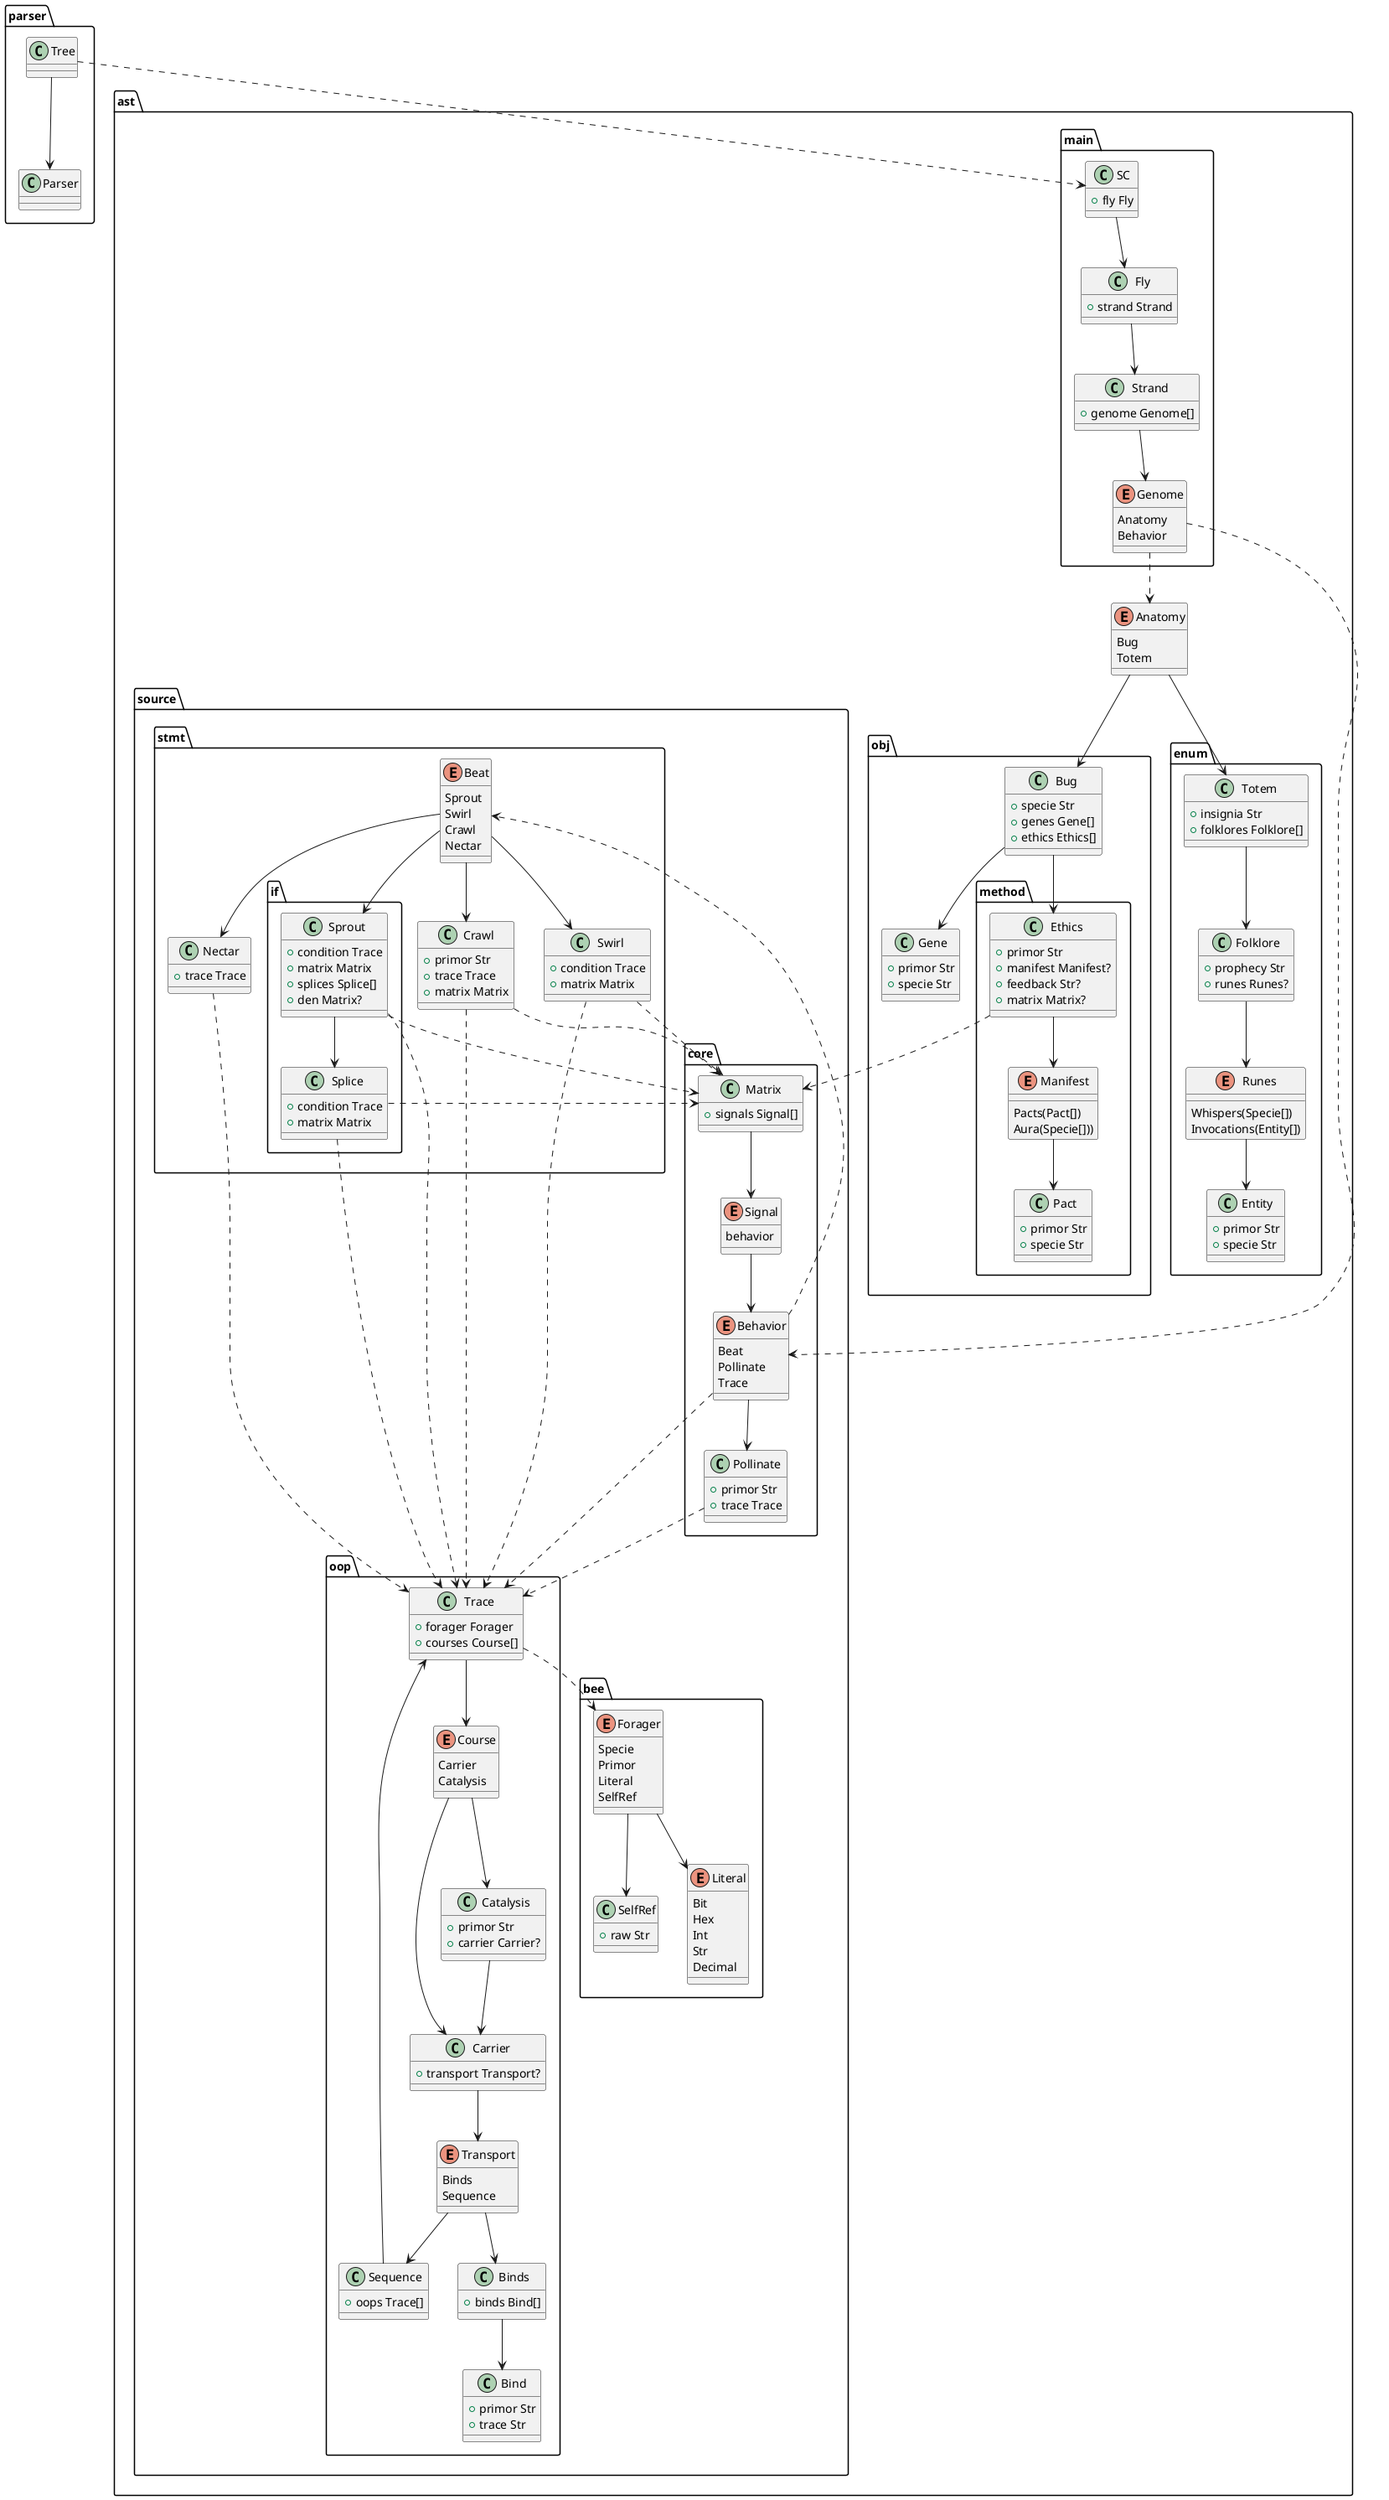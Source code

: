 @startuml AST of DSL from SC language

'!theme crt-amber
'hide circle

package ast {

    class main.SC {
        +fly Fly
    }
    main.SC --> main.Fly

    class main.Fly {
        +strand Strand
    }
    main.Fly --> main.Strand

    class main.Strand {
        +genome Genome[]
    }
    main.Strand --> main.Genome

    enum main.Genome {
        Anatomy
        Behavior
    }
    main.Genome -[dashed]-> Anatomy
    main.Genome -[dashed]-> source.core.Behavior

    enum Anatomy {
        Bug
        Totem
    }
    Anatomy --> obj.Bug
    Anatomy --> enum.Totem
    class enum.Totem {
        +insignia Str
        +folklores Folklore[]
    }
    Totem --> enum.Folklore


    class enum.Folklore {
        +prophecy Str
        +runes Runes?
    }
    Folklore --> enum.Runes

    enum enum.Runes {
        Whispers(Specie[])
        Invocations(Entity[])
    }
    Runes --> enum.Entity

    class enum.Entity {
        +primor Str
        +specie Str
    }

    enum source.core.Behavior {
' Statement
        Beat
' Assign
        Pollinate
' Oop
        Trace
    }
    source.core.Behavior --> source.core.Pollinate
    source.core.Behavior -[dashed]-> source.stmt.Beat
    source.core.Behavior -[dashed]-> source.oop.Trace

    enum source.stmt.Beat {
' IF
        Sprout
' WHILE
        Swirl
' FOR
        Crawl
' RETURN
        Nectar
    }
    source.stmt.Beat --> source.stmt.if.Sprout
    source.stmt.Beat --> source.stmt.Nectar
    source.stmt.Beat --> source.stmt.Swirl
    source.stmt.Beat --> source.stmt.Crawl

    class source.oop.Trace {
        +forager Forager
        +courses Course[]
    }
    source.oop.Trace -[dashed]-> source.bee.Forager
    source.oop.Trace --> source.oop.Course

    enum source.bee.Forager {
        Specie
        Primor
        Literal
        SelfRef
    }
    source.bee.Forager --> source.bee.Literal
    source.bee.Forager --> source.bee.SelfRef

    enum source.oop.Course {
        Carrier
        Catalysis
    }
    source.oop.Course --> source.oop.Carrier
    source.oop.Course --> source.oop.Catalysis

    class source.core.Pollinate {
        +primor Str
        +trace Trace
    }
    source.core.Pollinate -[dashed]-> source.oop.Trace

    class source.stmt.Nectar {
        +trace Trace
    }
    source.stmt.Nectar -[dashed]-> source.oop.Trace

    class source.stmt.if.Sprout {
        +condition Trace
        +matrix Matrix
' elsif
        +splices Splice[]
' else
        +den Matrix?
    }
    source.stmt.if.Sprout -[dashed]-> source.oop.Trace
    source.stmt.if.Sprout -[dashed]-> source.core.Matrix
    source.stmt.if.Sprout --> source.stmt.if.Splice

    class source.stmt.if.Splice {
        +condition Trace
        +matrix Matrix
    }
    source.stmt.if.Splice -[dashed]-> source.oop.Trace
    source.stmt.if.Splice -[dashed]-> source.core.Matrix

    class source.stmt.Swirl {
        +condition Trace
        +matrix Matrix
    }
    source.stmt.Swirl -[dashed]-> source.oop.Trace
    source.stmt.Swirl -[dashed]-> source.core.Matrix

    class source.stmt.Crawl {
        +primor Str
        +trace Trace
        +matrix Matrix
    }
    source.stmt.Crawl -[dashed]-> source.oop.Trace
    source.stmt.Crawl -[dashed]-> source.core.Matrix

    class source.core.Matrix {
        +signals Signal[]
    }
    source.core.Matrix --> source.core.Signal

    enum source.core.Signal {
        behavior
    }
    source.core.Signal --> source.core.Behavior

    class source.oop.Catalysis {
        +primor Str
        +carrier Carrier?
    }
    source.oop.Catalysis --> source.oop.Carrier

    class source.oop.Carrier {
        +transport Transport?
    }
    source.oop.Carrier --> source.oop.Transport

    enum source.oop.Transport {
        Binds
        Sequence
    }
    source.oop.Transport --> source.oop.Binds
    source.oop.Transport --> source.oop.Sequence

    class source.oop.Binds {
        +binds Bind[]
    }
    source.oop.Binds --> source.oop.Bind

    class source.oop.Bind {
        +primor Str
        +trace Str
    }

    class source.oop.Sequence {
        +oops Trace[]
    }
    source.oop.Sequence --> source.oop.Trace

    class obj.Bug {
        +specie Str
        +genes Gene[]
        +ethics Ethics[]
    }
    Bug --> obj.method.Ethics
    Bug --> obj.Gene

    class obj.Gene {
        +primor Str
        +specie Str
    }

    class obj.method.Ethics {
        +primor Str
        +manifest Manifest?
        +feedback Str?
        +matrix Matrix?
    }
    Ethics -[dashed]-> source.core.Matrix
    Ethics --> obj.method.Manifest

    enum obj.method.Manifest {
        Pacts(Pact[])
        Aura(Specie[]))
    }
    Manifest --> obj.method.Pact

    class obj.method.Pact {
        +primor Str
        +specie Str
    }
    enum source.bee.Literal {
        Bit
        Hex
        Int
        Str
        Decimal
    }

    class source.bee.SelfRef {
        +raw Str
    }
}

package parser {
    class Parser
    class Tree

    Tree --> Parser
}
parser.Tree -[dashed]-> ast.main.SC

@enduml

